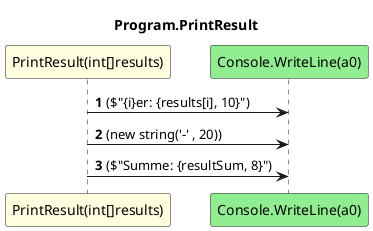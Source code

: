 @startuml Program.PrintResult
title Program.PrintResult
participant "PrintResult(int[]results)" as PrintResult_p0 #LightYellow
participant "Console.WriteLine(a0)" as Console_WriteLine_a0 #LightGreen
autonumber
PrintResult_p0 -> Console_WriteLine_a0 : ($"{i}er: {results[i], 10}")
PrintResult_p0 -> Console_WriteLine_a0 : (new string('-' , 20))
PrintResult_p0 -> Console_WriteLine_a0 : ($"Summe: {resultSum, 8}")
@enduml
